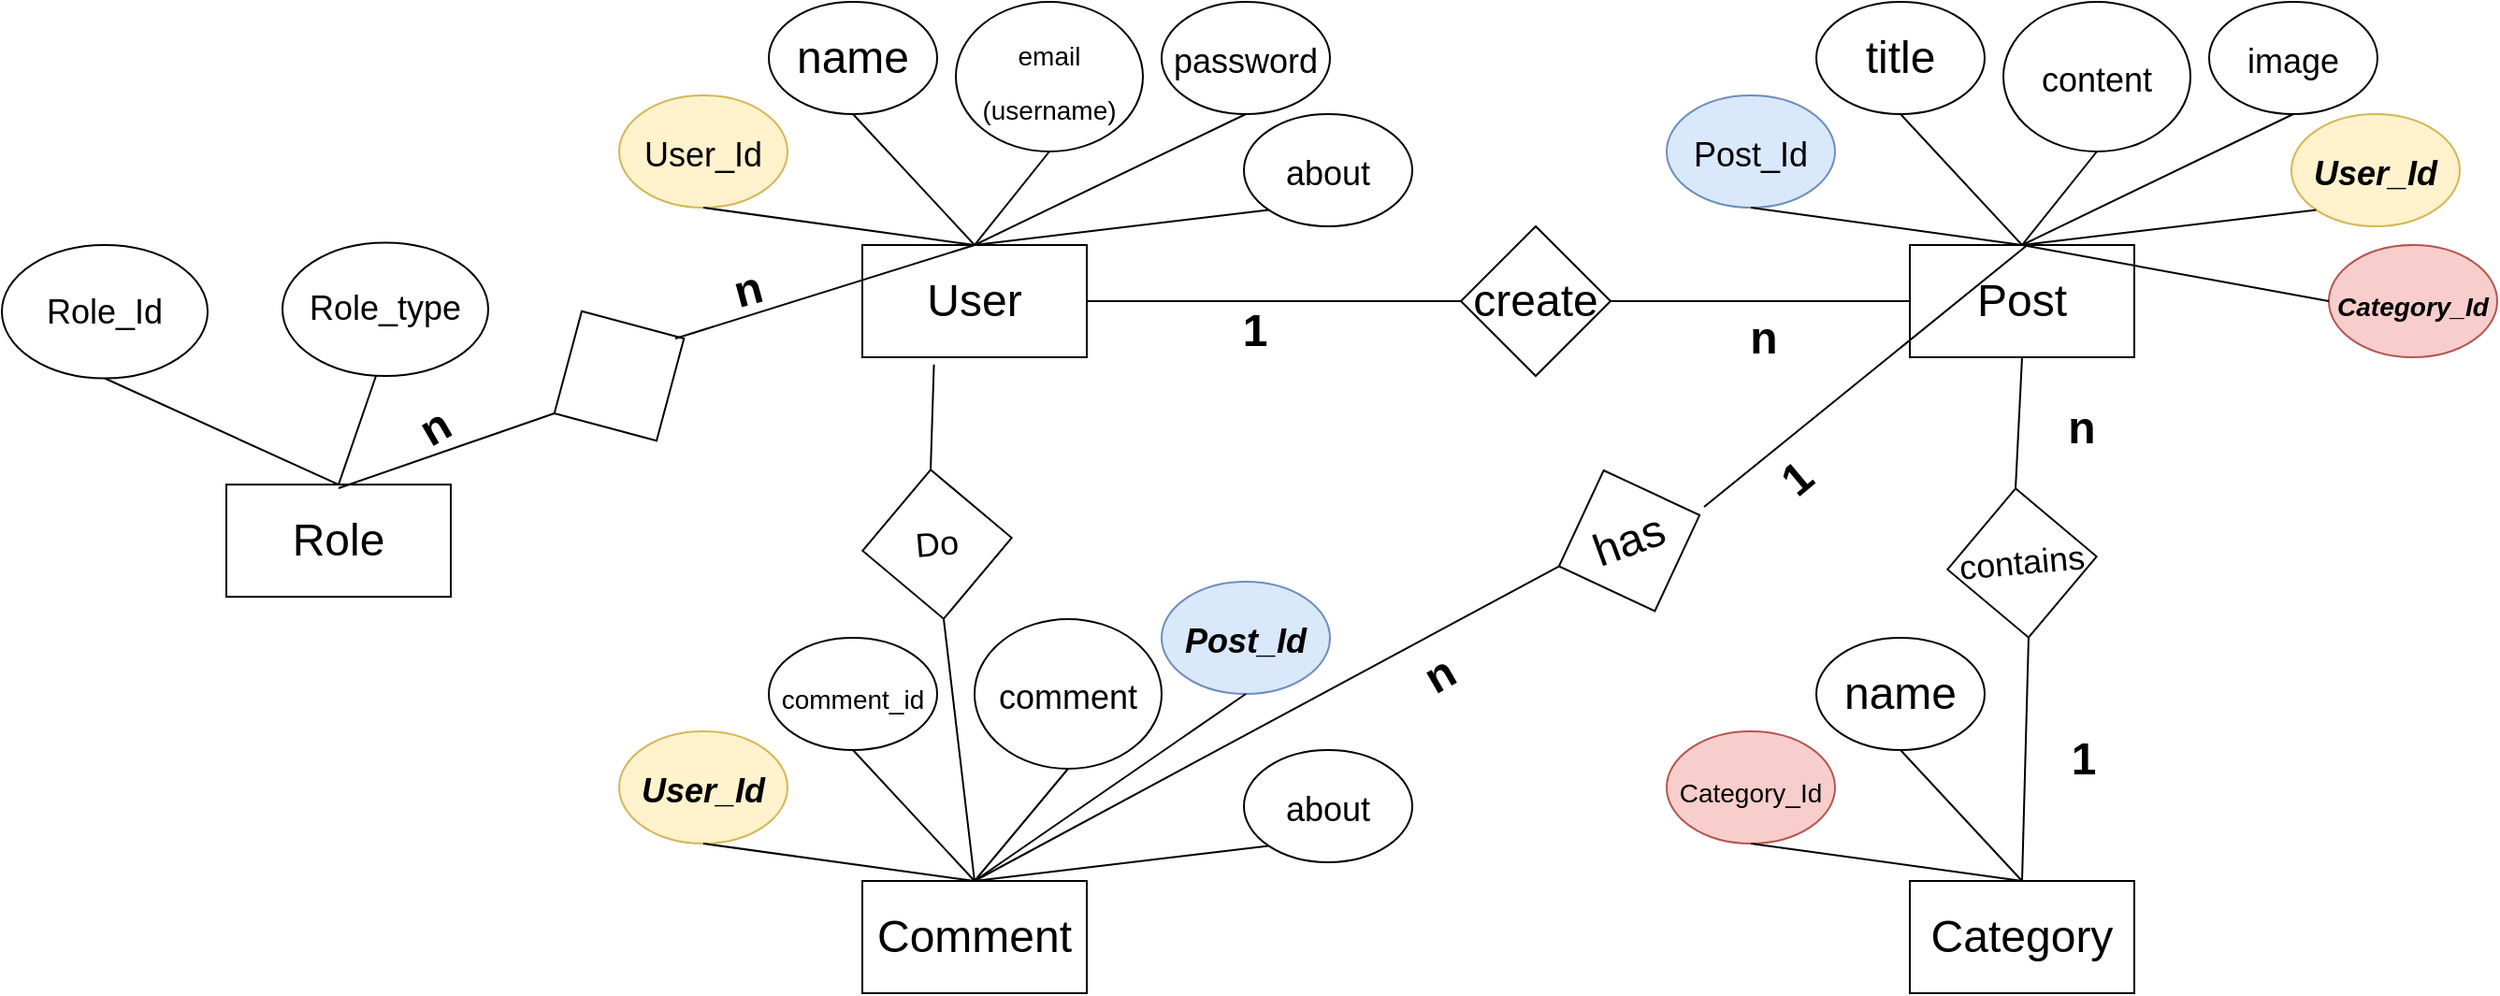 <mxfile version="20.1.1" type="device"><diagram id="C5RBs43oDa-KdzZeNtuy" name="Page-1"><mxGraphModel dx="2346" dy="1756" grid="0" gridSize="10" guides="1" tooltips="1" connect="1" arrows="1" fold="1" page="1" pageScale="1" pageWidth="827" pageHeight="1169" math="0" shadow="0"><root><mxCell id="WIyWlLk6GJQsqaUBKTNV-0"/><mxCell id="WIyWlLk6GJQsqaUBKTNV-1" parent="WIyWlLk6GJQsqaUBKTNV-0"/><mxCell id="ba-WtB2sI9lNKHv700Sv-4" value="&lt;font style=&quot;font-size: 24px;&quot;&gt;User&lt;/font&gt;" style="rounded=0;whiteSpace=wrap;html=1;" vertex="1" parent="WIyWlLk6GJQsqaUBKTNV-1"><mxGeometry x="179" y="127" width="120" height="60" as="geometry"/></mxCell><mxCell id="ba-WtB2sI9lNKHv700Sv-6" value="&lt;font style=&quot;font-size: 18px;&quot;&gt;User_Id&lt;/font&gt;" style="ellipse;whiteSpace=wrap;html=1;fontSize=24;fillColor=#fff2cc;strokeColor=#d6b656;" vertex="1" parent="WIyWlLk6GJQsqaUBKTNV-1"><mxGeometry x="49" y="47" width="90" height="60" as="geometry"/></mxCell><mxCell id="ba-WtB2sI9lNKHv700Sv-7" value="name" style="ellipse;whiteSpace=wrap;html=1;fontSize=24;" vertex="1" parent="WIyWlLk6GJQsqaUBKTNV-1"><mxGeometry x="129" y="-3" width="90" height="60" as="geometry"/></mxCell><mxCell id="ba-WtB2sI9lNKHv700Sv-8" value="&lt;font style=&quot;font-size: 18px;&quot;&gt;about&lt;/font&gt;" style="ellipse;whiteSpace=wrap;html=1;fontSize=24;" vertex="1" parent="WIyWlLk6GJQsqaUBKTNV-1"><mxGeometry x="383" y="57" width="90" height="60" as="geometry"/></mxCell><mxCell id="ba-WtB2sI9lNKHv700Sv-9" value="&lt;font style=&quot;font-size: 18px;&quot;&gt;password&lt;/font&gt;" style="ellipse;whiteSpace=wrap;html=1;fontSize=24;" vertex="1" parent="WIyWlLk6GJQsqaUBKTNV-1"><mxGeometry x="339" y="-3" width="90" height="60" as="geometry"/></mxCell><mxCell id="ba-WtB2sI9lNKHv700Sv-10" value="&lt;font style=&quot;font-size: 14px;&quot;&gt;email&lt;br&gt;(username)&lt;/font&gt;" style="ellipse;whiteSpace=wrap;html=1;fontSize=24;" vertex="1" parent="WIyWlLk6GJQsqaUBKTNV-1"><mxGeometry x="229" y="-3" width="100" height="80" as="geometry"/></mxCell><mxCell id="ba-WtB2sI9lNKHv700Sv-15" value="" style="endArrow=none;html=1;rounded=0;fontSize=18;exitX=0.5;exitY=1;exitDx=0;exitDy=0;entryX=0.5;entryY=0;entryDx=0;entryDy=0;" edge="1" parent="WIyWlLk6GJQsqaUBKTNV-1" source="ba-WtB2sI9lNKHv700Sv-6" target="ba-WtB2sI9lNKHv700Sv-4"><mxGeometry width="50" height="50" relative="1" as="geometry"><mxPoint x="119" y="147" as="sourcePoint"/><mxPoint x="169" y="97" as="targetPoint"/></mxGeometry></mxCell><mxCell id="ba-WtB2sI9lNKHv700Sv-16" value="" style="endArrow=none;html=1;rounded=0;fontSize=18;entryX=0.5;entryY=1;entryDx=0;entryDy=0;" edge="1" parent="WIyWlLk6GJQsqaUBKTNV-1" target="ba-WtB2sI9lNKHv700Sv-7"><mxGeometry width="50" height="50" relative="1" as="geometry"><mxPoint x="239" y="127" as="sourcePoint"/><mxPoint x="499" y="227" as="targetPoint"/><Array as="points"><mxPoint x="239" y="127"/></Array></mxGeometry></mxCell><mxCell id="ba-WtB2sI9lNKHv700Sv-17" value="" style="endArrow=none;html=1;rounded=0;fontSize=18;entryX=0.5;entryY=1;entryDx=0;entryDy=0;" edge="1" parent="WIyWlLk6GJQsqaUBKTNV-1" target="ba-WtB2sI9lNKHv700Sv-10"><mxGeometry width="50" height="50" relative="1" as="geometry"><mxPoint x="239" y="127" as="sourcePoint"/><mxPoint x="289" y="77" as="targetPoint"/></mxGeometry></mxCell><mxCell id="ba-WtB2sI9lNKHv700Sv-18" value="" style="endArrow=none;html=1;rounded=0;fontSize=18;entryX=0.5;entryY=1;entryDx=0;entryDy=0;" edge="1" parent="WIyWlLk6GJQsqaUBKTNV-1" target="ba-WtB2sI9lNKHv700Sv-9"><mxGeometry width="50" height="50" relative="1" as="geometry"><mxPoint x="239" y="127" as="sourcePoint"/><mxPoint x="289" y="77" as="targetPoint"/></mxGeometry></mxCell><mxCell id="ba-WtB2sI9lNKHv700Sv-19" value="" style="endArrow=none;html=1;rounded=0;fontSize=18;entryX=0;entryY=1;entryDx=0;entryDy=0;" edge="1" parent="WIyWlLk6GJQsqaUBKTNV-1" target="ba-WtB2sI9lNKHv700Sv-8"><mxGeometry width="50" height="50" relative="1" as="geometry"><mxPoint x="239" y="127" as="sourcePoint"/><mxPoint x="289" y="77" as="targetPoint"/></mxGeometry></mxCell><mxCell id="ba-WtB2sI9lNKHv700Sv-31" value="&lt;font style=&quot;font-size: 24px;&quot;&gt;Post&lt;/font&gt;" style="rounded=0;whiteSpace=wrap;html=1;" vertex="1" parent="WIyWlLk6GJQsqaUBKTNV-1"><mxGeometry x="739" y="127" width="120" height="60" as="geometry"/></mxCell><mxCell id="ba-WtB2sI9lNKHv700Sv-32" value="&lt;font style=&quot;font-size: 18px;&quot;&gt;Post_Id&lt;/font&gt;" style="ellipse;whiteSpace=wrap;html=1;fontSize=24;fillColor=#dae8fc;strokeColor=#6c8ebf;" vertex="1" parent="WIyWlLk6GJQsqaUBKTNV-1"><mxGeometry x="609" y="47" width="90" height="60" as="geometry"/></mxCell><mxCell id="ba-WtB2sI9lNKHv700Sv-33" value="title" style="ellipse;whiteSpace=wrap;html=1;fontSize=24;" vertex="1" parent="WIyWlLk6GJQsqaUBKTNV-1"><mxGeometry x="689" y="-3" width="90" height="60" as="geometry"/></mxCell><mxCell id="ba-WtB2sI9lNKHv700Sv-34" value="&lt;font style=&quot;font-size: 18px;&quot;&gt;&lt;i&gt;&lt;b&gt;User_Id&lt;/b&gt;&lt;/i&gt;&lt;/font&gt;" style="ellipse;whiteSpace=wrap;html=1;fontSize=24;fillColor=#fff2cc;strokeColor=#d6b656;" vertex="1" parent="WIyWlLk6GJQsqaUBKTNV-1"><mxGeometry x="943" y="57" width="90" height="60" as="geometry"/></mxCell><mxCell id="ba-WtB2sI9lNKHv700Sv-35" value="&lt;font style=&quot;font-size: 18px;&quot;&gt;image&lt;/font&gt;" style="ellipse;whiteSpace=wrap;html=1;fontSize=24;" vertex="1" parent="WIyWlLk6GJQsqaUBKTNV-1"><mxGeometry x="899" y="-3" width="90" height="60" as="geometry"/></mxCell><mxCell id="ba-WtB2sI9lNKHv700Sv-36" value="&lt;font style=&quot;font-size: 18px;&quot;&gt;content&lt;/font&gt;" style="ellipse;whiteSpace=wrap;html=1;fontSize=24;" vertex="1" parent="WIyWlLk6GJQsqaUBKTNV-1"><mxGeometry x="789" y="-3" width="100" height="80" as="geometry"/></mxCell><mxCell id="ba-WtB2sI9lNKHv700Sv-37" value="" style="endArrow=none;html=1;rounded=0;fontSize=18;exitX=0.5;exitY=1;exitDx=0;exitDy=0;entryX=0.5;entryY=0;entryDx=0;entryDy=0;" edge="1" parent="WIyWlLk6GJQsqaUBKTNV-1" source="ba-WtB2sI9lNKHv700Sv-32" target="ba-WtB2sI9lNKHv700Sv-31"><mxGeometry width="50" height="50" relative="1" as="geometry"><mxPoint x="679" y="147" as="sourcePoint"/><mxPoint x="729" y="97" as="targetPoint"/></mxGeometry></mxCell><mxCell id="ba-WtB2sI9lNKHv700Sv-38" value="" style="endArrow=none;html=1;rounded=0;fontSize=18;entryX=0.5;entryY=1;entryDx=0;entryDy=0;" edge="1" parent="WIyWlLk6GJQsqaUBKTNV-1" target="ba-WtB2sI9lNKHv700Sv-33"><mxGeometry width="50" height="50" relative="1" as="geometry"><mxPoint x="799" y="127" as="sourcePoint"/><mxPoint x="1059" y="227" as="targetPoint"/><Array as="points"><mxPoint x="799" y="127"/></Array></mxGeometry></mxCell><mxCell id="ba-WtB2sI9lNKHv700Sv-39" value="" style="endArrow=none;html=1;rounded=0;fontSize=18;entryX=0.5;entryY=1;entryDx=0;entryDy=0;" edge="1" parent="WIyWlLk6GJQsqaUBKTNV-1" target="ba-WtB2sI9lNKHv700Sv-36"><mxGeometry width="50" height="50" relative="1" as="geometry"><mxPoint x="799" y="127" as="sourcePoint"/><mxPoint x="849" y="77" as="targetPoint"/></mxGeometry></mxCell><mxCell id="ba-WtB2sI9lNKHv700Sv-40" value="" style="endArrow=none;html=1;rounded=0;fontSize=18;entryX=0.5;entryY=1;entryDx=0;entryDy=0;" edge="1" parent="WIyWlLk6GJQsqaUBKTNV-1" target="ba-WtB2sI9lNKHv700Sv-35"><mxGeometry width="50" height="50" relative="1" as="geometry"><mxPoint x="799" y="127" as="sourcePoint"/><mxPoint x="849" y="77" as="targetPoint"/></mxGeometry></mxCell><mxCell id="ba-WtB2sI9lNKHv700Sv-41" value="" style="endArrow=none;html=1;rounded=0;fontSize=18;entryX=0;entryY=1;entryDx=0;entryDy=0;" edge="1" parent="WIyWlLk6GJQsqaUBKTNV-1" target="ba-WtB2sI9lNKHv700Sv-34"><mxGeometry width="50" height="50" relative="1" as="geometry"><mxPoint x="799" y="127" as="sourcePoint"/><mxPoint x="849" y="77" as="targetPoint"/></mxGeometry></mxCell><mxCell id="ba-WtB2sI9lNKHv700Sv-64" value="&lt;font style=&quot;font-size: 14px;&quot;&gt;&lt;b&gt;&lt;i&gt;Category_Id&lt;/i&gt;&lt;/b&gt;&lt;/font&gt;" style="ellipse;whiteSpace=wrap;html=1;fontSize=24;fillColor=#f8cecc;strokeColor=#b85450;" vertex="1" parent="WIyWlLk6GJQsqaUBKTNV-1"><mxGeometry x="963" y="127" width="90" height="60" as="geometry"/></mxCell><mxCell id="ba-WtB2sI9lNKHv700Sv-65" value="" style="endArrow=none;html=1;rounded=0;fontSize=18;entryX=0;entryY=0.5;entryDx=0;entryDy=0;" edge="1" parent="WIyWlLk6GJQsqaUBKTNV-1" target="ba-WtB2sI9lNKHv700Sv-64"><mxGeometry width="50" height="50" relative="1" as="geometry"><mxPoint x="799" y="127" as="sourcePoint"/><mxPoint x="869" y="147" as="targetPoint"/></mxGeometry></mxCell><mxCell id="ba-WtB2sI9lNKHv700Sv-67" value="" style="endArrow=none;html=1;rounded=0;fontSize=14;exitX=0.5;exitY=0;exitDx=0;exitDy=0;entryX=0.5;entryY=1;entryDx=0;entryDy=0;" edge="1" parent="WIyWlLk6GJQsqaUBKTNV-1" source="ba-WtB2sI9lNKHv700Sv-88" target="ba-WtB2sI9lNKHv700Sv-31"><mxGeometry width="50" height="50" relative="1" as="geometry"><mxPoint x="799" y="257" as="sourcePoint"/><mxPoint x="789" y="187" as="targetPoint"/></mxGeometry></mxCell><mxCell id="ba-WtB2sI9lNKHv700Sv-71" value="&lt;b&gt;n&lt;/b&gt;" style="text;html=1;strokeColor=none;fillColor=none;align=center;verticalAlign=middle;whiteSpace=wrap;rounded=0;fontSize=24;rotation=0;" vertex="1" parent="WIyWlLk6GJQsqaUBKTNV-1"><mxGeometry x="801.83" y="205.75" width="57.5" height="39.33" as="geometry"/></mxCell><mxCell id="ba-WtB2sI9lNKHv700Sv-83" value="&lt;font style=&quot;font-size: 24px;&quot;&gt;Category&lt;/font&gt;" style="rounded=0;whiteSpace=wrap;html=1;" vertex="1" parent="WIyWlLk6GJQsqaUBKTNV-1"><mxGeometry x="739" y="467" width="120" height="60" as="geometry"/></mxCell><mxCell id="ba-WtB2sI9lNKHv700Sv-84" value="&lt;font style=&quot;font-size: 14px;&quot;&gt;Category_Id&lt;/font&gt;" style="ellipse;whiteSpace=wrap;html=1;fontSize=24;fillColor=#f8cecc;strokeColor=#b85450;" vertex="1" parent="WIyWlLk6GJQsqaUBKTNV-1"><mxGeometry x="609" y="387" width="90" height="60" as="geometry"/></mxCell><mxCell id="ba-WtB2sI9lNKHv700Sv-85" value="name" style="ellipse;whiteSpace=wrap;html=1;fontSize=24;" vertex="1" parent="WIyWlLk6GJQsqaUBKTNV-1"><mxGeometry x="689" y="337" width="90" height="60" as="geometry"/></mxCell><mxCell id="ba-WtB2sI9lNKHv700Sv-86" value="" style="endArrow=none;html=1;rounded=0;fontSize=18;exitX=0.5;exitY=1;exitDx=0;exitDy=0;entryX=0.5;entryY=0;entryDx=0;entryDy=0;" edge="1" parent="WIyWlLk6GJQsqaUBKTNV-1" source="ba-WtB2sI9lNKHv700Sv-84" target="ba-WtB2sI9lNKHv700Sv-83"><mxGeometry width="50" height="50" relative="1" as="geometry"><mxPoint x="679" y="487" as="sourcePoint"/><mxPoint x="729" y="437" as="targetPoint"/></mxGeometry></mxCell><mxCell id="ba-WtB2sI9lNKHv700Sv-87" value="" style="endArrow=none;html=1;rounded=0;fontSize=18;entryX=0.5;entryY=1;entryDx=0;entryDy=0;" edge="1" parent="WIyWlLk6GJQsqaUBKTNV-1" target="ba-WtB2sI9lNKHv700Sv-85"><mxGeometry width="50" height="50" relative="1" as="geometry"><mxPoint x="799" y="467" as="sourcePoint"/><mxPoint x="1059" y="567" as="targetPoint"/><Array as="points"><mxPoint x="799" y="467"/></Array></mxGeometry></mxCell><mxCell id="ba-WtB2sI9lNKHv700Sv-88" value="&lt;font style=&quot;font-size: 18px;&quot;&gt;contains&lt;/font&gt;" style="rhombus;whiteSpace=wrap;html=1;fontSize=14;rotation=-5;" vertex="1" parent="WIyWlLk6GJQsqaUBKTNV-1"><mxGeometry x="759" y="257" width="80" height="80" as="geometry"/></mxCell><mxCell id="ba-WtB2sI9lNKHv700Sv-89" value="" style="endArrow=none;html=1;rounded=0;fontSize=14;entryX=0.5;entryY=1;entryDx=0;entryDy=0;" edge="1" parent="WIyWlLk6GJQsqaUBKTNV-1" target="ba-WtB2sI9lNKHv700Sv-88"><mxGeometry width="50" height="50" relative="1" as="geometry"><mxPoint x="799" y="467" as="sourcePoint"/><mxPoint x="599" y="367" as="targetPoint"/></mxGeometry></mxCell><mxCell id="ba-WtB2sI9lNKHv700Sv-90" value="&lt;b&gt;&lt;font style=&quot;font-size: 24px;&quot;&gt;1&lt;/font&gt;&lt;/b&gt;" style="text;html=1;strokeColor=none;fillColor=none;align=center;verticalAlign=middle;whiteSpace=wrap;rounded=0;fontSize=14;rotation=0;" vertex="1" parent="WIyWlLk6GJQsqaUBKTNV-1"><mxGeometry x="801.83" y="387" width="60" height="30" as="geometry"/></mxCell><mxCell id="ba-WtB2sI9lNKHv700Sv-92" value="&lt;font style=&quot;font-size: 24px;&quot;&gt;Comment&lt;/font&gt;" style="rounded=0;whiteSpace=wrap;html=1;" vertex="1" parent="WIyWlLk6GJQsqaUBKTNV-1"><mxGeometry x="179" y="467" width="120" height="60" as="geometry"/></mxCell><mxCell id="ba-WtB2sI9lNKHv700Sv-93" value="&lt;font style=&quot;font-size: 18px;&quot;&gt;&lt;b&gt;&lt;i&gt;User_Id&lt;/i&gt;&lt;/b&gt;&lt;/font&gt;" style="ellipse;whiteSpace=wrap;html=1;fontSize=24;fillColor=#fff2cc;strokeColor=#d6b656;" vertex="1" parent="WIyWlLk6GJQsqaUBKTNV-1"><mxGeometry x="49" y="387" width="90" height="60" as="geometry"/></mxCell><mxCell id="ba-WtB2sI9lNKHv700Sv-94" value="&lt;font style=&quot;font-size: 14px;&quot;&gt;comment_id&lt;/font&gt;" style="ellipse;whiteSpace=wrap;html=1;fontSize=24;" vertex="1" parent="WIyWlLk6GJQsqaUBKTNV-1"><mxGeometry x="129" y="337" width="90" height="60" as="geometry"/></mxCell><mxCell id="ba-WtB2sI9lNKHv700Sv-95" value="&lt;font style=&quot;font-size: 18px;&quot;&gt;about&lt;/font&gt;" style="ellipse;whiteSpace=wrap;html=1;fontSize=24;" vertex="1" parent="WIyWlLk6GJQsqaUBKTNV-1"><mxGeometry x="383" y="397" width="90" height="60" as="geometry"/></mxCell><mxCell id="ba-WtB2sI9lNKHv700Sv-96" value="&lt;font style=&quot;font-size: 18px;&quot;&gt;&lt;b&gt;&lt;i&gt;Post_Id&lt;/i&gt;&lt;/b&gt;&lt;/font&gt;" style="ellipse;whiteSpace=wrap;html=1;fontSize=24;fillColor=#dae8fc;strokeColor=#6c8ebf;" vertex="1" parent="WIyWlLk6GJQsqaUBKTNV-1"><mxGeometry x="339" y="307" width="90" height="60" as="geometry"/></mxCell><mxCell id="ba-WtB2sI9lNKHv700Sv-97" value="&lt;font style=&quot;font-size: 18px;&quot;&gt;comment&lt;/font&gt;" style="ellipse;whiteSpace=wrap;html=1;fontSize=24;" vertex="1" parent="WIyWlLk6GJQsqaUBKTNV-1"><mxGeometry x="239" y="327" width="100" height="80" as="geometry"/></mxCell><mxCell id="ba-WtB2sI9lNKHv700Sv-98" value="" style="endArrow=none;html=1;rounded=0;fontSize=18;exitX=0.5;exitY=1;exitDx=0;exitDy=0;entryX=0.5;entryY=0;entryDx=0;entryDy=0;" edge="1" parent="WIyWlLk6GJQsqaUBKTNV-1" source="ba-WtB2sI9lNKHv700Sv-93" target="ba-WtB2sI9lNKHv700Sv-92"><mxGeometry width="50" height="50" relative="1" as="geometry"><mxPoint x="119" y="487" as="sourcePoint"/><mxPoint x="169" y="437" as="targetPoint"/></mxGeometry></mxCell><mxCell id="ba-WtB2sI9lNKHv700Sv-99" value="" style="endArrow=none;html=1;rounded=0;fontSize=18;entryX=0.5;entryY=1;entryDx=0;entryDy=0;" edge="1" parent="WIyWlLk6GJQsqaUBKTNV-1" target="ba-WtB2sI9lNKHv700Sv-94"><mxGeometry width="50" height="50" relative="1" as="geometry"><mxPoint x="239" y="467" as="sourcePoint"/><mxPoint x="499" y="567" as="targetPoint"/><Array as="points"><mxPoint x="239" y="467"/></Array></mxGeometry></mxCell><mxCell id="ba-WtB2sI9lNKHv700Sv-100" value="" style="endArrow=none;html=1;rounded=0;fontSize=18;entryX=0.5;entryY=1;entryDx=0;entryDy=0;" edge="1" parent="WIyWlLk6GJQsqaUBKTNV-1" target="ba-WtB2sI9lNKHv700Sv-97"><mxGeometry width="50" height="50" relative="1" as="geometry"><mxPoint x="239" y="467" as="sourcePoint"/><mxPoint x="289" y="417" as="targetPoint"/></mxGeometry></mxCell><mxCell id="ba-WtB2sI9lNKHv700Sv-101" value="" style="endArrow=none;html=1;rounded=0;fontSize=18;entryX=0.5;entryY=1;entryDx=0;entryDy=0;" edge="1" parent="WIyWlLk6GJQsqaUBKTNV-1" target="ba-WtB2sI9lNKHv700Sv-96"><mxGeometry width="50" height="50" relative="1" as="geometry"><mxPoint x="239" y="467" as="sourcePoint"/><mxPoint x="289" y="417" as="targetPoint"/></mxGeometry></mxCell><mxCell id="ba-WtB2sI9lNKHv700Sv-102" value="" style="endArrow=none;html=1;rounded=0;fontSize=18;entryX=0;entryY=1;entryDx=0;entryDy=0;" edge="1" parent="WIyWlLk6GJQsqaUBKTNV-1" target="ba-WtB2sI9lNKHv700Sv-95"><mxGeometry width="50" height="50" relative="1" as="geometry"><mxPoint x="239" y="467" as="sourcePoint"/><mxPoint x="289" y="417" as="targetPoint"/></mxGeometry></mxCell><mxCell id="ba-WtB2sI9lNKHv700Sv-106" value="create" style="rhombus;whiteSpace=wrap;html=1;fontSize=24;" vertex="1" parent="WIyWlLk6GJQsqaUBKTNV-1"><mxGeometry x="499" y="117" width="80" height="80" as="geometry"/></mxCell><mxCell id="ba-WtB2sI9lNKHv700Sv-107" value="" style="endArrow=none;html=1;rounded=0;fontSize=24;entryX=0;entryY=0.5;entryDx=0;entryDy=0;exitX=1;exitY=0.5;exitDx=0;exitDy=0;" edge="1" parent="WIyWlLk6GJQsqaUBKTNV-1" source="ba-WtB2sI9lNKHv700Sv-4" target="ba-WtB2sI9lNKHv700Sv-106"><mxGeometry width="50" height="50" relative="1" as="geometry"><mxPoint x="449" y="307" as="sourcePoint"/><mxPoint x="499" y="257" as="targetPoint"/></mxGeometry></mxCell><mxCell id="ba-WtB2sI9lNKHv700Sv-108" value="" style="endArrow=none;html=1;rounded=0;fontSize=24;entryX=0;entryY=0.5;entryDx=0;entryDy=0;" edge="1" parent="WIyWlLk6GJQsqaUBKTNV-1" target="ba-WtB2sI9lNKHv700Sv-31"><mxGeometry width="50" height="50" relative="1" as="geometry"><mxPoint x="579" y="157" as="sourcePoint"/><mxPoint x="629" y="107" as="targetPoint"/></mxGeometry></mxCell><mxCell id="ba-WtB2sI9lNKHv700Sv-109" value="&lt;b&gt;n&lt;/b&gt;" style="text;html=1;strokeColor=none;fillColor=none;align=center;verticalAlign=middle;whiteSpace=wrap;rounded=0;fontSize=24;rotation=0;" vertex="1" parent="WIyWlLk6GJQsqaUBKTNV-1"><mxGeometry x="631.5" y="157.67" width="57.5" height="39.33" as="geometry"/></mxCell><mxCell id="ba-WtB2sI9lNKHv700Sv-111" value="&lt;b&gt;&lt;font style=&quot;font-size: 24px;&quot;&gt;1&lt;/font&gt;&lt;/b&gt;" style="text;html=1;strokeColor=none;fillColor=none;align=center;verticalAlign=middle;whiteSpace=wrap;rounded=0;fontSize=14;rotation=0;" vertex="1" parent="WIyWlLk6GJQsqaUBKTNV-1"><mxGeometry x="359.0" y="157.67" width="60" height="30" as="geometry"/></mxCell><mxCell id="ba-WtB2sI9lNKHv700Sv-112" value="" style="endArrow=none;html=1;rounded=0;fontSize=24;entryX=0;entryY=0.5;entryDx=0;entryDy=0;" edge="1" parent="WIyWlLk6GJQsqaUBKTNV-1" target="ba-WtB2sI9lNKHv700Sv-113"><mxGeometry width="50" height="50" relative="1" as="geometry"><mxPoint x="239" y="467" as="sourcePoint"/><mxPoint x="539" y="307" as="targetPoint"/></mxGeometry></mxCell><mxCell id="ba-WtB2sI9lNKHv700Sv-113" value="has" style="rhombus;whiteSpace=wrap;html=1;fontSize=24;rotation=-20;" vertex="1" parent="WIyWlLk6GJQsqaUBKTNV-1"><mxGeometry x="549" y="245.08" width="80" height="80" as="geometry"/></mxCell><mxCell id="ba-WtB2sI9lNKHv700Sv-114" value="" style="endArrow=none;html=1;rounded=0;fontSize=24;" edge="1" parent="WIyWlLk6GJQsqaUBKTNV-1"><mxGeometry width="50" height="50" relative="1" as="geometry"><mxPoint x="629" y="267" as="sourcePoint"/><mxPoint x="801.83" y="127" as="targetPoint"/></mxGeometry></mxCell><mxCell id="ba-WtB2sI9lNKHv700Sv-115" value="&lt;b&gt;&lt;font style=&quot;font-size: 24px;&quot;&gt;1&lt;/font&gt;&lt;/b&gt;" style="text;html=1;strokeColor=none;fillColor=none;align=center;verticalAlign=middle;whiteSpace=wrap;rounded=0;fontSize=14;rotation=-40;" vertex="1" parent="WIyWlLk6GJQsqaUBKTNV-1"><mxGeometry x="649" y="237" width="60" height="30" as="geometry"/></mxCell><mxCell id="ba-WtB2sI9lNKHv700Sv-116" value="&lt;b&gt;n&lt;/b&gt;" style="text;html=1;strokeColor=none;fillColor=none;align=center;verticalAlign=middle;whiteSpace=wrap;rounded=0;fontSize=24;rotation=-30;" vertex="1" parent="WIyWlLk6GJQsqaUBKTNV-1"><mxGeometry x="459" y="337.67" width="57.5" height="39.33" as="geometry"/></mxCell><mxCell id="ba-WtB2sI9lNKHv700Sv-117" value="&lt;font style=&quot;font-size: 18px;&quot;&gt;Do&lt;/font&gt;" style="rhombus;whiteSpace=wrap;html=1;fontSize=14;rotation=-5;" vertex="1" parent="WIyWlLk6GJQsqaUBKTNV-1"><mxGeometry x="179" y="247" width="80" height="80" as="geometry"/></mxCell><mxCell id="ba-WtB2sI9lNKHv700Sv-118" value="" style="endArrow=none;html=1;rounded=0;fontSize=14;entryX=0.5;entryY=1;entryDx=0;entryDy=0;" edge="1" target="ba-WtB2sI9lNKHv700Sv-117" parent="WIyWlLk6GJQsqaUBKTNV-1"><mxGeometry width="50" height="50" relative="1" as="geometry"><mxPoint x="239" y="467" as="sourcePoint"/><mxPoint x="19" y="357" as="targetPoint"/></mxGeometry></mxCell><mxCell id="ba-WtB2sI9lNKHv700Sv-119" value="" style="endArrow=none;html=1;rounded=0;fontSize=14;exitX=0.5;exitY=0;exitDx=0;exitDy=0;entryX=0.319;entryY=1.065;entryDx=0;entryDy=0;entryPerimeter=0;" edge="1" source="ba-WtB2sI9lNKHv700Sv-117" parent="WIyWlLk6GJQsqaUBKTNV-1" target="ba-WtB2sI9lNKHv700Sv-4"><mxGeometry width="50" height="50" relative="1" as="geometry"><mxPoint x="219" y="247" as="sourcePoint"/><mxPoint x="219.0" y="177" as="targetPoint"/></mxGeometry></mxCell><mxCell id="ba-WtB2sI9lNKHv700Sv-120" value="&lt;font style=&quot;font-size: 24px;&quot;&gt;Role&lt;/font&gt;" style="rounded=0;whiteSpace=wrap;html=1;" vertex="1" parent="WIyWlLk6GJQsqaUBKTNV-1"><mxGeometry x="-161" y="255.08" width="120" height="60" as="geometry"/></mxCell><mxCell id="ba-WtB2sI9lNKHv700Sv-122" value="Role_type" style="ellipse;whiteSpace=wrap;html=1;fontSize=18;" vertex="1" parent="WIyWlLk6GJQsqaUBKTNV-1"><mxGeometry x="-131" y="125.75" width="110" height="71.25" as="geometry"/></mxCell><mxCell id="ba-WtB2sI9lNKHv700Sv-123" value="Role_Id" style="ellipse;whiteSpace=wrap;html=1;fontSize=18;" vertex="1" parent="WIyWlLk6GJQsqaUBKTNV-1"><mxGeometry x="-281" y="127" width="110" height="71.25" as="geometry"/></mxCell><mxCell id="ba-WtB2sI9lNKHv700Sv-128" value="" style="endArrow=none;html=1;rounded=0;fontSize=18;entryX=0.5;entryY=1;entryDx=0;entryDy=0;exitX=0.5;exitY=0;exitDx=0;exitDy=0;" edge="1" parent="WIyWlLk6GJQsqaUBKTNV-1" source="ba-WtB2sI9lNKHv700Sv-120" target="ba-WtB2sI9lNKHv700Sv-123"><mxGeometry width="50" height="50" relative="1" as="geometry"><mxPoint x="179" y="297" as="sourcePoint"/><mxPoint x="229" y="247" as="targetPoint"/></mxGeometry></mxCell><mxCell id="ba-WtB2sI9lNKHv700Sv-129" value="" style="endArrow=none;html=1;rounded=0;fontSize=18;entryX=0.5;entryY=1;entryDx=0;entryDy=0;exitX=0.5;exitY=0;exitDx=0;exitDy=0;" edge="1" parent="WIyWlLk6GJQsqaUBKTNV-1" source="ba-WtB2sI9lNKHv700Sv-120"><mxGeometry width="50" height="50" relative="1" as="geometry"><mxPoint x="44" y="253.83" as="sourcePoint"/><mxPoint x="-81" y="197" as="targetPoint"/></mxGeometry></mxCell><mxCell id="ba-WtB2sI9lNKHv700Sv-130" value="" style="rhombus;whiteSpace=wrap;html=1;fontSize=18;rotation=-30;" vertex="1" parent="WIyWlLk6GJQsqaUBKTNV-1"><mxGeometry x="9" y="157" width="80" height="80" as="geometry"/></mxCell><mxCell id="ba-WtB2sI9lNKHv700Sv-131" value="" style="endArrow=none;html=1;rounded=0;fontSize=18;entryX=0;entryY=0.5;entryDx=0;entryDy=0;" edge="1" parent="WIyWlLk6GJQsqaUBKTNV-1" target="ba-WtB2sI9lNKHv700Sv-130"><mxGeometry width="50" height="50" relative="1" as="geometry"><mxPoint x="-101" y="257" as="sourcePoint"/><mxPoint x="-51" y="207" as="targetPoint"/></mxGeometry></mxCell><mxCell id="ba-WtB2sI9lNKHv700Sv-132" value="" style="endArrow=none;html=1;rounded=0;fontSize=18;entryX=0.95;entryY=0.471;entryDx=0;entryDy=0;entryPerimeter=0;" edge="1" parent="WIyWlLk6GJQsqaUBKTNV-1" target="ba-WtB2sI9lNKHv700Sv-130"><mxGeometry width="50" height="50" relative="1" as="geometry"><mxPoint x="239" y="127" as="sourcePoint"/><mxPoint x="89" y="177" as="targetPoint"/></mxGeometry></mxCell><mxCell id="ba-WtB2sI9lNKHv700Sv-133" value="&lt;b&gt;n&lt;/b&gt;" style="text;html=1;strokeColor=none;fillColor=none;align=center;verticalAlign=middle;whiteSpace=wrap;rounded=0;fontSize=24;rotation=-15;" vertex="1" parent="WIyWlLk6GJQsqaUBKTNV-1"><mxGeometry x="89" y="125.75" width="57.5" height="50.67" as="geometry"/></mxCell><mxCell id="ba-WtB2sI9lNKHv700Sv-134" value="&lt;b&gt;n&lt;/b&gt;" style="text;html=1;strokeColor=none;fillColor=none;align=center;verticalAlign=middle;whiteSpace=wrap;rounded=0;fontSize=24;rotation=-30;" vertex="1" parent="WIyWlLk6GJQsqaUBKTNV-1"><mxGeometry x="-78.5" y="205.75" width="57.5" height="39.33" as="geometry"/></mxCell></root></mxGraphModel></diagram></mxfile>